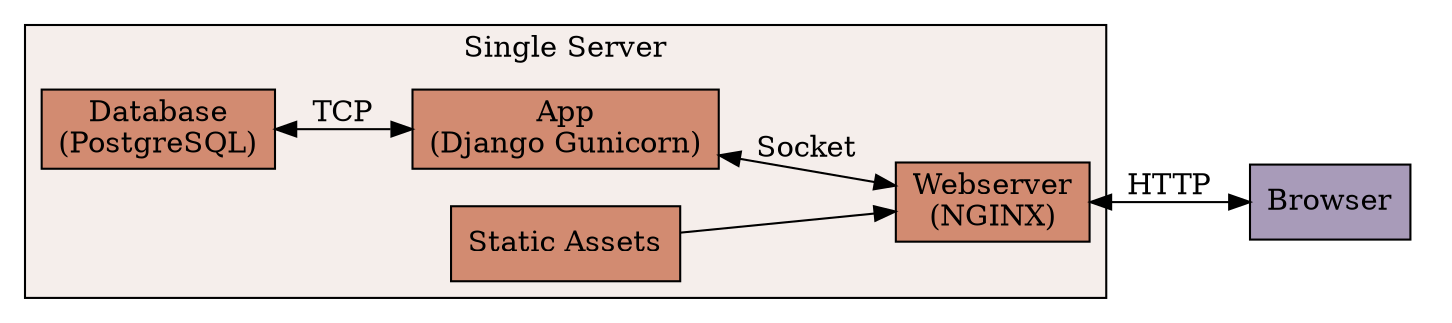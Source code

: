 digraph Application {
    bgcolor = "transparent";
    rankdir = LR;
    node[shape=box, style=filled, fillcolor="#d28b71"];

    subgraph clusterClient {
        style = invis;
        browser [label="Browser", fillcolor="#a89bb9"];
    };
    subgraph clusterServer {
        label="Single Server";
        bgcolor="#f5eeeb";
        app [label="App\n(Django Gunicorn)"];
        database [label="Database\n(PostgreSQL)"];
        assets[label="Static Assets"];
        webserver [label="Webserver\n(NGINX)"];
    };

    database -> app [label="TCP", dir="both"];
    app -> webserver [label="Socket", dir="both"];
    assets -> webserver;
    webserver -> browser [label="HTTP", dir="both"];
}
